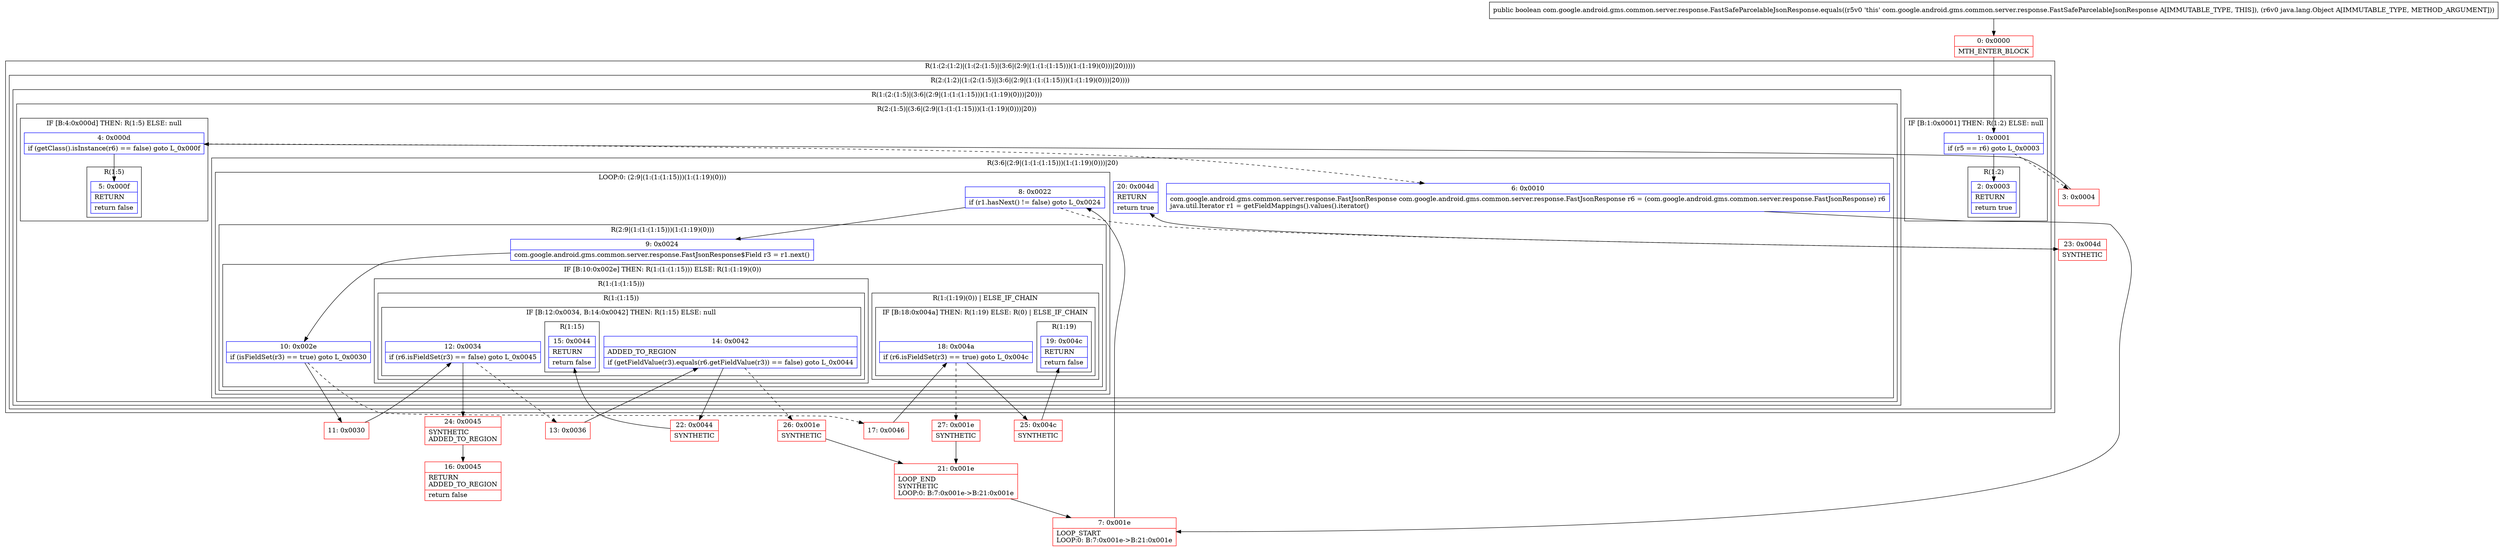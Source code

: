 digraph "CFG forcom.google.android.gms.common.server.response.FastSafeParcelableJsonResponse.equals(Ljava\/lang\/Object;)Z" {
subgraph cluster_Region_963111824 {
label = "R(1:(2:(1:2)|(1:(2:(1:5)|(3:6|(2:9|(1:(1:(1:15)))(1:(1:19)(0)))|20)))))";
node [shape=record,color=blue];
subgraph cluster_Region_1229263382 {
label = "R(2:(1:2)|(1:(2:(1:5)|(3:6|(2:9|(1:(1:(1:15)))(1:(1:19)(0)))|20))))";
node [shape=record,color=blue];
subgraph cluster_IfRegion_661840 {
label = "IF [B:1:0x0001] THEN: R(1:2) ELSE: null";
node [shape=record,color=blue];
Node_1 [shape=record,label="{1\:\ 0x0001|if (r5 == r6) goto L_0x0003\l}"];
subgraph cluster_Region_188186532 {
label = "R(1:2)";
node [shape=record,color=blue];
Node_2 [shape=record,label="{2\:\ 0x0003|RETURN\l|return true\l}"];
}
}
subgraph cluster_Region_227163705 {
label = "R(1:(2:(1:5)|(3:6|(2:9|(1:(1:(1:15)))(1:(1:19)(0)))|20)))";
node [shape=record,color=blue];
subgraph cluster_Region_1816021052 {
label = "R(2:(1:5)|(3:6|(2:9|(1:(1:(1:15)))(1:(1:19)(0)))|20))";
node [shape=record,color=blue];
subgraph cluster_IfRegion_1018043506 {
label = "IF [B:4:0x000d] THEN: R(1:5) ELSE: null";
node [shape=record,color=blue];
Node_4 [shape=record,label="{4\:\ 0x000d|if (getClass().isInstance(r6) == false) goto L_0x000f\l}"];
subgraph cluster_Region_206867996 {
label = "R(1:5)";
node [shape=record,color=blue];
Node_5 [shape=record,label="{5\:\ 0x000f|RETURN\l|return false\l}"];
}
}
subgraph cluster_Region_1362439213 {
label = "R(3:6|(2:9|(1:(1:(1:15)))(1:(1:19)(0)))|20)";
node [shape=record,color=blue];
Node_6 [shape=record,label="{6\:\ 0x0010|com.google.android.gms.common.server.response.FastJsonResponse com.google.android.gms.common.server.response.FastJsonResponse r6 = (com.google.android.gms.common.server.response.FastJsonResponse) r6\ljava.util.Iterator r1 = getFieldMappings().values().iterator()\l}"];
subgraph cluster_LoopRegion_1349714521 {
label = "LOOP:0: (2:9|(1:(1:(1:15)))(1:(1:19)(0)))";
node [shape=record,color=blue];
Node_8 [shape=record,label="{8\:\ 0x0022|if (r1.hasNext() != false) goto L_0x0024\l}"];
subgraph cluster_Region_1318248387 {
label = "R(2:9|(1:(1:(1:15)))(1:(1:19)(0)))";
node [shape=record,color=blue];
Node_9 [shape=record,label="{9\:\ 0x0024|com.google.android.gms.common.server.response.FastJsonResponse$Field r3 = r1.next()\l}"];
subgraph cluster_IfRegion_43190255 {
label = "IF [B:10:0x002e] THEN: R(1:(1:(1:15))) ELSE: R(1:(1:19)(0))";
node [shape=record,color=blue];
Node_10 [shape=record,label="{10\:\ 0x002e|if (isFieldSet(r3) == true) goto L_0x0030\l}"];
subgraph cluster_Region_706698703 {
label = "R(1:(1:(1:15)))";
node [shape=record,color=blue];
subgraph cluster_Region_1656156959 {
label = "R(1:(1:15))";
node [shape=record,color=blue];
subgraph cluster_IfRegion_1036882618 {
label = "IF [B:12:0x0034, B:14:0x0042] THEN: R(1:15) ELSE: null";
node [shape=record,color=blue];
Node_12 [shape=record,label="{12\:\ 0x0034|if (r6.isFieldSet(r3) == false) goto L_0x0045\l}"];
Node_14 [shape=record,label="{14\:\ 0x0042|ADDED_TO_REGION\l|if (getFieldValue(r3).equals(r6.getFieldValue(r3)) == false) goto L_0x0044\l}"];
subgraph cluster_Region_981615693 {
label = "R(1:15)";
node [shape=record,color=blue];
Node_15 [shape=record,label="{15\:\ 0x0044|RETURN\l|return false\l}"];
}
}
}
}
subgraph cluster_Region_540311693 {
label = "R(1:(1:19)(0)) | ELSE_IF_CHAIN\l";
node [shape=record,color=blue];
subgraph cluster_IfRegion_869608714 {
label = "IF [B:18:0x004a] THEN: R(1:19) ELSE: R(0) | ELSE_IF_CHAIN\l";
node [shape=record,color=blue];
Node_18 [shape=record,label="{18\:\ 0x004a|if (r6.isFieldSet(r3) == true) goto L_0x004c\l}"];
subgraph cluster_Region_1880440929 {
label = "R(1:19)";
node [shape=record,color=blue];
Node_19 [shape=record,label="{19\:\ 0x004c|RETURN\l|return false\l}"];
}
subgraph cluster_Region_627993463 {
label = "R(0)";
node [shape=record,color=blue];
}
}
}
}
}
}
Node_20 [shape=record,label="{20\:\ 0x004d|RETURN\l|return true\l}"];
}
}
}
}
}
Node_0 [shape=record,color=red,label="{0\:\ 0x0000|MTH_ENTER_BLOCK\l}"];
Node_3 [shape=record,color=red,label="{3\:\ 0x0004}"];
Node_7 [shape=record,color=red,label="{7\:\ 0x001e|LOOP_START\lLOOP:0: B:7:0x001e\-\>B:21:0x001e\l}"];
Node_11 [shape=record,color=red,label="{11\:\ 0x0030}"];
Node_13 [shape=record,color=red,label="{13\:\ 0x0036}"];
Node_16 [shape=record,color=red,label="{16\:\ 0x0045|RETURN\lADDED_TO_REGION\l|return false\l}"];
Node_17 [shape=record,color=red,label="{17\:\ 0x0046}"];
Node_21 [shape=record,color=red,label="{21\:\ 0x001e|LOOP_END\lSYNTHETIC\lLOOP:0: B:7:0x001e\-\>B:21:0x001e\l}"];
Node_22 [shape=record,color=red,label="{22\:\ 0x0044|SYNTHETIC\l}"];
Node_23 [shape=record,color=red,label="{23\:\ 0x004d|SYNTHETIC\l}"];
Node_24 [shape=record,color=red,label="{24\:\ 0x0045|SYNTHETIC\lADDED_TO_REGION\l}"];
Node_25 [shape=record,color=red,label="{25\:\ 0x004c|SYNTHETIC\l}"];
Node_26 [shape=record,color=red,label="{26\:\ 0x001e|SYNTHETIC\l}"];
Node_27 [shape=record,color=red,label="{27\:\ 0x001e|SYNTHETIC\l}"];
MethodNode[shape=record,label="{public boolean com.google.android.gms.common.server.response.FastSafeParcelableJsonResponse.equals((r5v0 'this' com.google.android.gms.common.server.response.FastSafeParcelableJsonResponse A[IMMUTABLE_TYPE, THIS]), (r6v0 java.lang.Object A[IMMUTABLE_TYPE, METHOD_ARGUMENT])) }"];
MethodNode -> Node_0;
Node_1 -> Node_2;
Node_1 -> Node_3[style=dashed];
Node_4 -> Node_5;
Node_4 -> Node_6[style=dashed];
Node_6 -> Node_7;
Node_8 -> Node_9;
Node_8 -> Node_23[style=dashed];
Node_9 -> Node_10;
Node_10 -> Node_11;
Node_10 -> Node_17[style=dashed];
Node_12 -> Node_13[style=dashed];
Node_12 -> Node_24;
Node_14 -> Node_22;
Node_14 -> Node_26[style=dashed];
Node_18 -> Node_25;
Node_18 -> Node_27[style=dashed];
Node_0 -> Node_1;
Node_3 -> Node_4;
Node_7 -> Node_8;
Node_11 -> Node_12;
Node_13 -> Node_14;
Node_17 -> Node_18;
Node_21 -> Node_7;
Node_22 -> Node_15;
Node_23 -> Node_20;
Node_24 -> Node_16;
Node_25 -> Node_19;
Node_26 -> Node_21;
Node_27 -> Node_21;
}


